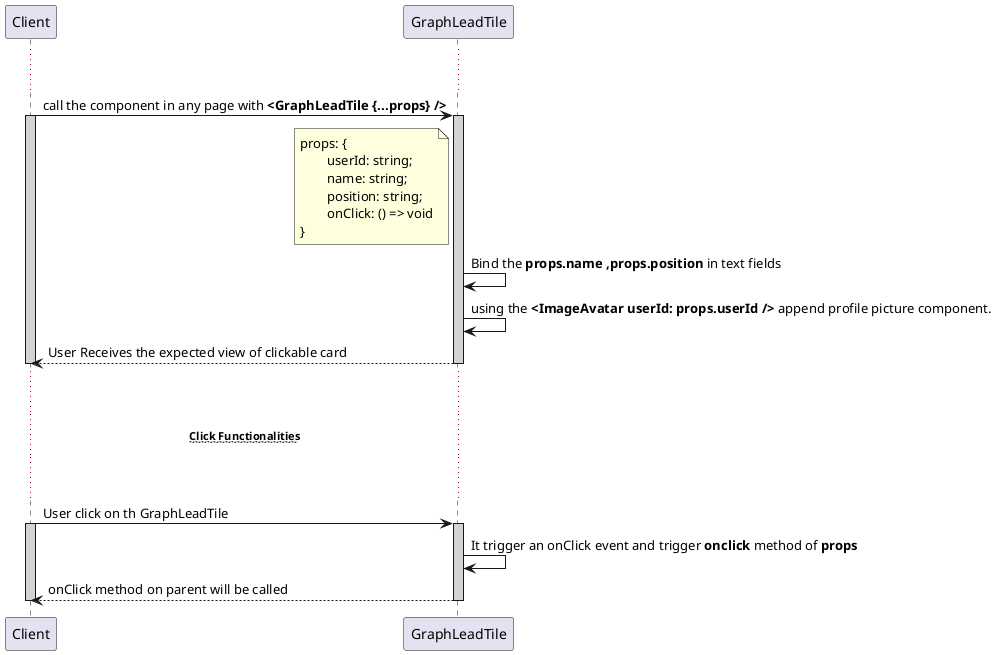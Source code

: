 @startuml GraphLeadTile

participant Client 
participant GraphLeadTile
... ...
Client -> GraphLeadTile : call the component in any page with **<GraphLeadTile {...props} />**
activate Client #D3D3D3
activate GraphLeadTile #D3D3D3
    note left of GraphLeadTile : props: {\n\tuserId: string;\n\tname: string;\n\tposition: string;\n\tonClick: () => void\n}
    GraphLeadTile -> GraphLeadTile : Bind the **props.name ,props.position** in text fields
    GraphLeadTile -> GraphLeadTile : using the **<ImageAvatar userId: props.userId />** append profile picture component.
    Client <-- GraphLeadTile : User Receives the expected view of clickable card
deactivate GraphLeadTile
deactivate Client

... ...
...~~**Click Functionalities**~~...
... ...

Client -> GraphLeadTile : User click on th GraphLeadTile
activate Client #D3D3D3
activate GraphLeadTile #D3D3D3
    GraphLeadTile -> GraphLeadTile : It trigger an onClick event and trigger **onclick** method of **props**
    Client <-- GraphLeadTile : onClick method on parent will be called 
deactivate GraphLeadTile
deactivate Client


@enduml
